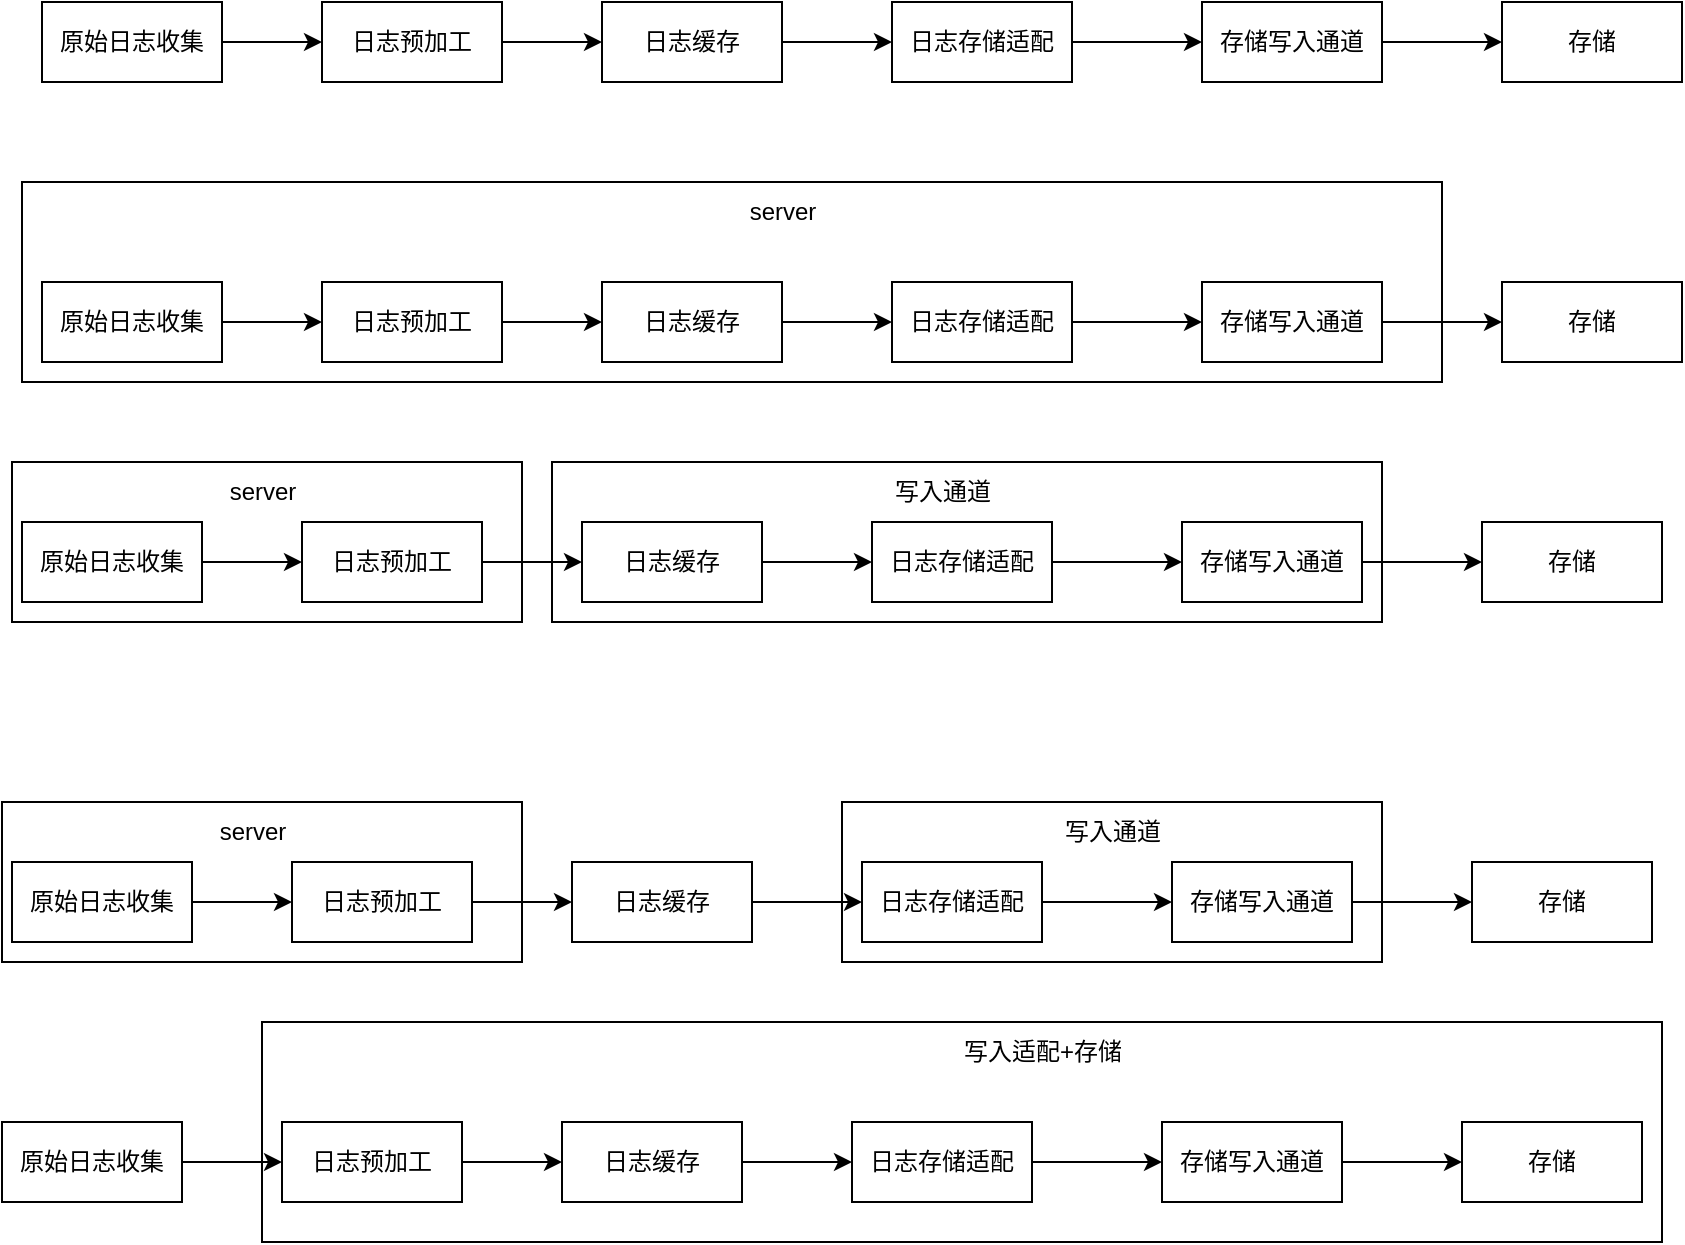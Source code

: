 <mxfile version="24.7.10">
  <diagram name="第 1 页" id="YfjnFncdKknPi8jD7Qkr">
    <mxGraphModel dx="1242" dy="785" grid="1" gridSize="10" guides="1" tooltips="1" connect="1" arrows="1" fold="1" page="1" pageScale="1" pageWidth="827" pageHeight="1169" math="0" shadow="0">
      <root>
        <mxCell id="0" />
        <mxCell id="1" parent="0" />
        <mxCell id="DD_p6ofPxQoDQTtxkQCP-1" value="" style="whiteSpace=wrap;html=1;" vertex="1" parent="1">
          <mxGeometry x="230" y="1270" width="700" height="110" as="geometry" />
        </mxCell>
        <mxCell id="DD_p6ofPxQoDQTtxkQCP-2" value="" style="whiteSpace=wrap;html=1;" vertex="1" parent="1">
          <mxGeometry x="520" y="1160" width="270" height="80" as="geometry" />
        </mxCell>
        <mxCell id="DD_p6ofPxQoDQTtxkQCP-3" value="" style="whiteSpace=wrap;html=1;" vertex="1" parent="1">
          <mxGeometry x="100" y="1160" width="260" height="80" as="geometry" />
        </mxCell>
        <mxCell id="DD_p6ofPxQoDQTtxkQCP-4" value="" style="whiteSpace=wrap;html=1;" vertex="1" parent="1">
          <mxGeometry x="375" y="990" width="415" height="80" as="geometry" />
        </mxCell>
        <mxCell id="DD_p6ofPxQoDQTtxkQCP-5" value="" style="whiteSpace=wrap;html=1;" vertex="1" parent="1">
          <mxGeometry x="105" y="990" width="255" height="80" as="geometry" />
        </mxCell>
        <mxCell id="DD_p6ofPxQoDQTtxkQCP-6" value="" style="whiteSpace=wrap;html=1;" vertex="1" parent="1">
          <mxGeometry x="110" y="850" width="710" height="100" as="geometry" />
        </mxCell>
        <mxCell id="DD_p6ofPxQoDQTtxkQCP-7" style="edgeStyle=orthogonalEdgeStyle;rounded=0;orthogonalLoop=1;jettySize=auto;html=1;exitX=1;exitY=0.5;exitDx=0;exitDy=0;entryX=0;entryY=0.5;entryDx=0;entryDy=0;" edge="1" parent="1" source="DD_p6ofPxQoDQTtxkQCP-8" target="DD_p6ofPxQoDQTtxkQCP-10">
          <mxGeometry relative="1" as="geometry" />
        </mxCell>
        <mxCell id="DD_p6ofPxQoDQTtxkQCP-8" value="原始日志收集" style="whiteSpace=wrap;html=1;" vertex="1" parent="1">
          <mxGeometry x="120" y="760" width="90" height="40" as="geometry" />
        </mxCell>
        <mxCell id="DD_p6ofPxQoDQTtxkQCP-9" style="edgeStyle=orthogonalEdgeStyle;rounded=0;orthogonalLoop=1;jettySize=auto;html=1;exitX=1;exitY=0.5;exitDx=0;exitDy=0;entryX=0;entryY=0.5;entryDx=0;entryDy=0;" edge="1" parent="1" source="DD_p6ofPxQoDQTtxkQCP-10" target="DD_p6ofPxQoDQTtxkQCP-12">
          <mxGeometry relative="1" as="geometry" />
        </mxCell>
        <mxCell id="DD_p6ofPxQoDQTtxkQCP-10" value="日志预加工" style="whiteSpace=wrap;html=1;" vertex="1" parent="1">
          <mxGeometry x="260" y="760" width="90" height="40" as="geometry" />
        </mxCell>
        <mxCell id="DD_p6ofPxQoDQTtxkQCP-11" style="edgeStyle=orthogonalEdgeStyle;rounded=0;orthogonalLoop=1;jettySize=auto;html=1;exitX=1;exitY=0.5;exitDx=0;exitDy=0;entryX=0;entryY=0.5;entryDx=0;entryDy=0;" edge="1" parent="1" source="DD_p6ofPxQoDQTtxkQCP-12" target="DD_p6ofPxQoDQTtxkQCP-14">
          <mxGeometry relative="1" as="geometry" />
        </mxCell>
        <mxCell id="DD_p6ofPxQoDQTtxkQCP-12" value="日志缓存" style="whiteSpace=wrap;html=1;" vertex="1" parent="1">
          <mxGeometry x="400" y="760" width="90" height="40" as="geometry" />
        </mxCell>
        <mxCell id="DD_p6ofPxQoDQTtxkQCP-13" style="edgeStyle=orthogonalEdgeStyle;rounded=0;orthogonalLoop=1;jettySize=auto;html=1;exitX=1;exitY=0.5;exitDx=0;exitDy=0;entryX=0;entryY=0.5;entryDx=0;entryDy=0;" edge="1" parent="1" source="DD_p6ofPxQoDQTtxkQCP-14" target="DD_p6ofPxQoDQTtxkQCP-16">
          <mxGeometry relative="1" as="geometry" />
        </mxCell>
        <mxCell id="DD_p6ofPxQoDQTtxkQCP-14" value="日志存储适配" style="whiteSpace=wrap;html=1;" vertex="1" parent="1">
          <mxGeometry x="545" y="760" width="90" height="40" as="geometry" />
        </mxCell>
        <mxCell id="DD_p6ofPxQoDQTtxkQCP-15" style="edgeStyle=orthogonalEdgeStyle;rounded=0;orthogonalLoop=1;jettySize=auto;html=1;exitX=1;exitY=0.5;exitDx=0;exitDy=0;entryX=0;entryY=0.5;entryDx=0;entryDy=0;" edge="1" parent="1" source="DD_p6ofPxQoDQTtxkQCP-16" target="DD_p6ofPxQoDQTtxkQCP-17">
          <mxGeometry relative="1" as="geometry" />
        </mxCell>
        <mxCell id="DD_p6ofPxQoDQTtxkQCP-16" value="存储写入通道" style="whiteSpace=wrap;html=1;" vertex="1" parent="1">
          <mxGeometry x="700" y="760" width="90" height="40" as="geometry" />
        </mxCell>
        <mxCell id="DD_p6ofPxQoDQTtxkQCP-17" value="存储" style="whiteSpace=wrap;html=1;" vertex="1" parent="1">
          <mxGeometry x="850" y="760" width="90" height="40" as="geometry" />
        </mxCell>
        <mxCell id="DD_p6ofPxQoDQTtxkQCP-18" style="edgeStyle=orthogonalEdgeStyle;rounded=0;orthogonalLoop=1;jettySize=auto;html=1;exitX=1;exitY=0.5;exitDx=0;exitDy=0;entryX=0;entryY=0.5;entryDx=0;entryDy=0;" edge="1" parent="1" source="DD_p6ofPxQoDQTtxkQCP-19" target="DD_p6ofPxQoDQTtxkQCP-21">
          <mxGeometry relative="1" as="geometry" />
        </mxCell>
        <mxCell id="DD_p6ofPxQoDQTtxkQCP-19" value="原始日志收集" style="whiteSpace=wrap;html=1;" vertex="1" parent="1">
          <mxGeometry x="120" y="900" width="90" height="40" as="geometry" />
        </mxCell>
        <mxCell id="DD_p6ofPxQoDQTtxkQCP-20" style="edgeStyle=orthogonalEdgeStyle;rounded=0;orthogonalLoop=1;jettySize=auto;html=1;exitX=1;exitY=0.5;exitDx=0;exitDy=0;entryX=0;entryY=0.5;entryDx=0;entryDy=0;" edge="1" parent="1" source="DD_p6ofPxQoDQTtxkQCP-21" target="DD_p6ofPxQoDQTtxkQCP-23">
          <mxGeometry relative="1" as="geometry" />
        </mxCell>
        <mxCell id="DD_p6ofPxQoDQTtxkQCP-21" value="日志预加工" style="whiteSpace=wrap;html=1;" vertex="1" parent="1">
          <mxGeometry x="260" y="900" width="90" height="40" as="geometry" />
        </mxCell>
        <mxCell id="DD_p6ofPxQoDQTtxkQCP-22" style="edgeStyle=orthogonalEdgeStyle;rounded=0;orthogonalLoop=1;jettySize=auto;html=1;exitX=1;exitY=0.5;exitDx=0;exitDy=0;entryX=0;entryY=0.5;entryDx=0;entryDy=0;" edge="1" parent="1" source="DD_p6ofPxQoDQTtxkQCP-23" target="DD_p6ofPxQoDQTtxkQCP-25">
          <mxGeometry relative="1" as="geometry" />
        </mxCell>
        <mxCell id="DD_p6ofPxQoDQTtxkQCP-23" value="日志缓存" style="whiteSpace=wrap;html=1;" vertex="1" parent="1">
          <mxGeometry x="400" y="900" width="90" height="40" as="geometry" />
        </mxCell>
        <mxCell id="DD_p6ofPxQoDQTtxkQCP-24" style="edgeStyle=orthogonalEdgeStyle;rounded=0;orthogonalLoop=1;jettySize=auto;html=1;exitX=1;exitY=0.5;exitDx=0;exitDy=0;entryX=0;entryY=0.5;entryDx=0;entryDy=0;" edge="1" parent="1" source="DD_p6ofPxQoDQTtxkQCP-25" target="DD_p6ofPxQoDQTtxkQCP-27">
          <mxGeometry relative="1" as="geometry" />
        </mxCell>
        <mxCell id="DD_p6ofPxQoDQTtxkQCP-25" value="日志存储适配" style="whiteSpace=wrap;html=1;" vertex="1" parent="1">
          <mxGeometry x="545" y="900" width="90" height="40" as="geometry" />
        </mxCell>
        <mxCell id="DD_p6ofPxQoDQTtxkQCP-26" style="edgeStyle=orthogonalEdgeStyle;rounded=0;orthogonalLoop=1;jettySize=auto;html=1;exitX=1;exitY=0.5;exitDx=0;exitDy=0;entryX=0;entryY=0.5;entryDx=0;entryDy=0;" edge="1" parent="1" source="DD_p6ofPxQoDQTtxkQCP-27" target="DD_p6ofPxQoDQTtxkQCP-28">
          <mxGeometry relative="1" as="geometry" />
        </mxCell>
        <mxCell id="DD_p6ofPxQoDQTtxkQCP-27" value="存储写入通道" style="whiteSpace=wrap;html=1;" vertex="1" parent="1">
          <mxGeometry x="700" y="900" width="90" height="40" as="geometry" />
        </mxCell>
        <mxCell id="DD_p6ofPxQoDQTtxkQCP-28" value="存储" style="whiteSpace=wrap;html=1;" vertex="1" parent="1">
          <mxGeometry x="850" y="900" width="90" height="40" as="geometry" />
        </mxCell>
        <mxCell id="DD_p6ofPxQoDQTtxkQCP-29" value="server" style="text;html=1;align=center;verticalAlign=middle;resizable=0;points=[];autosize=1;strokeColor=none;fillColor=none;" vertex="1" parent="1">
          <mxGeometry x="460" y="850" width="60" height="30" as="geometry" />
        </mxCell>
        <mxCell id="DD_p6ofPxQoDQTtxkQCP-30" style="edgeStyle=orthogonalEdgeStyle;rounded=0;orthogonalLoop=1;jettySize=auto;html=1;exitX=1;exitY=0.5;exitDx=0;exitDy=0;entryX=0;entryY=0.5;entryDx=0;entryDy=0;" edge="1" parent="1" source="DD_p6ofPxQoDQTtxkQCP-31" target="DD_p6ofPxQoDQTtxkQCP-33">
          <mxGeometry relative="1" as="geometry" />
        </mxCell>
        <mxCell id="DD_p6ofPxQoDQTtxkQCP-31" value="原始日志收集" style="whiteSpace=wrap;html=1;" vertex="1" parent="1">
          <mxGeometry x="110" y="1020" width="90" height="40" as="geometry" />
        </mxCell>
        <mxCell id="DD_p6ofPxQoDQTtxkQCP-32" style="edgeStyle=orthogonalEdgeStyle;rounded=0;orthogonalLoop=1;jettySize=auto;html=1;exitX=1;exitY=0.5;exitDx=0;exitDy=0;entryX=0;entryY=0.5;entryDx=0;entryDy=0;" edge="1" parent="1" source="DD_p6ofPxQoDQTtxkQCP-33" target="DD_p6ofPxQoDQTtxkQCP-35">
          <mxGeometry relative="1" as="geometry" />
        </mxCell>
        <mxCell id="DD_p6ofPxQoDQTtxkQCP-33" value="日志预加工" style="whiteSpace=wrap;html=1;" vertex="1" parent="1">
          <mxGeometry x="250" y="1020" width="90" height="40" as="geometry" />
        </mxCell>
        <mxCell id="DD_p6ofPxQoDQTtxkQCP-34" style="edgeStyle=orthogonalEdgeStyle;rounded=0;orthogonalLoop=1;jettySize=auto;html=1;exitX=1;exitY=0.5;exitDx=0;exitDy=0;entryX=0;entryY=0.5;entryDx=0;entryDy=0;" edge="1" parent="1" source="DD_p6ofPxQoDQTtxkQCP-35" target="DD_p6ofPxQoDQTtxkQCP-37">
          <mxGeometry relative="1" as="geometry" />
        </mxCell>
        <mxCell id="DD_p6ofPxQoDQTtxkQCP-35" value="日志缓存" style="whiteSpace=wrap;html=1;" vertex="1" parent="1">
          <mxGeometry x="390" y="1020" width="90" height="40" as="geometry" />
        </mxCell>
        <mxCell id="DD_p6ofPxQoDQTtxkQCP-36" style="edgeStyle=orthogonalEdgeStyle;rounded=0;orthogonalLoop=1;jettySize=auto;html=1;exitX=1;exitY=0.5;exitDx=0;exitDy=0;entryX=0;entryY=0.5;entryDx=0;entryDy=0;" edge="1" parent="1" source="DD_p6ofPxQoDQTtxkQCP-37" target="DD_p6ofPxQoDQTtxkQCP-39">
          <mxGeometry relative="1" as="geometry" />
        </mxCell>
        <mxCell id="DD_p6ofPxQoDQTtxkQCP-37" value="日志存储适配" style="whiteSpace=wrap;html=1;" vertex="1" parent="1">
          <mxGeometry x="535" y="1020" width="90" height="40" as="geometry" />
        </mxCell>
        <mxCell id="DD_p6ofPxQoDQTtxkQCP-38" style="edgeStyle=orthogonalEdgeStyle;rounded=0;orthogonalLoop=1;jettySize=auto;html=1;exitX=1;exitY=0.5;exitDx=0;exitDy=0;entryX=0;entryY=0.5;entryDx=0;entryDy=0;" edge="1" parent="1" source="DD_p6ofPxQoDQTtxkQCP-39" target="DD_p6ofPxQoDQTtxkQCP-40">
          <mxGeometry relative="1" as="geometry" />
        </mxCell>
        <mxCell id="DD_p6ofPxQoDQTtxkQCP-39" value="存储写入通道" style="whiteSpace=wrap;html=1;" vertex="1" parent="1">
          <mxGeometry x="690" y="1020" width="90" height="40" as="geometry" />
        </mxCell>
        <mxCell id="DD_p6ofPxQoDQTtxkQCP-40" value="存储" style="whiteSpace=wrap;html=1;" vertex="1" parent="1">
          <mxGeometry x="840" y="1020" width="90" height="40" as="geometry" />
        </mxCell>
        <mxCell id="DD_p6ofPxQoDQTtxkQCP-41" value="server" style="text;html=1;align=center;verticalAlign=middle;resizable=0;points=[];autosize=1;strokeColor=none;fillColor=none;" vertex="1" parent="1">
          <mxGeometry x="200" y="990" width="60" height="30" as="geometry" />
        </mxCell>
        <mxCell id="DD_p6ofPxQoDQTtxkQCP-42" value="写入通道" style="text;html=1;align=center;verticalAlign=middle;resizable=0;points=[];autosize=1;strokeColor=none;fillColor=none;" vertex="1" parent="1">
          <mxGeometry x="535" y="990" width="70" height="30" as="geometry" />
        </mxCell>
        <mxCell id="DD_p6ofPxQoDQTtxkQCP-43" style="edgeStyle=orthogonalEdgeStyle;rounded=0;orthogonalLoop=1;jettySize=auto;html=1;exitX=1;exitY=0.5;exitDx=0;exitDy=0;entryX=0;entryY=0.5;entryDx=0;entryDy=0;" edge="1" parent="1" source="DD_p6ofPxQoDQTtxkQCP-44" target="DD_p6ofPxQoDQTtxkQCP-46">
          <mxGeometry relative="1" as="geometry" />
        </mxCell>
        <mxCell id="DD_p6ofPxQoDQTtxkQCP-44" value="原始日志收集" style="whiteSpace=wrap;html=1;" vertex="1" parent="1">
          <mxGeometry x="105" y="1190" width="90" height="40" as="geometry" />
        </mxCell>
        <mxCell id="DD_p6ofPxQoDQTtxkQCP-45" style="edgeStyle=orthogonalEdgeStyle;rounded=0;orthogonalLoop=1;jettySize=auto;html=1;exitX=1;exitY=0.5;exitDx=0;exitDy=0;entryX=0;entryY=0.5;entryDx=0;entryDy=0;" edge="1" parent="1" source="DD_p6ofPxQoDQTtxkQCP-46" target="DD_p6ofPxQoDQTtxkQCP-48">
          <mxGeometry relative="1" as="geometry" />
        </mxCell>
        <mxCell id="DD_p6ofPxQoDQTtxkQCP-46" value="日志预加工" style="whiteSpace=wrap;html=1;" vertex="1" parent="1">
          <mxGeometry x="245" y="1190" width="90" height="40" as="geometry" />
        </mxCell>
        <mxCell id="DD_p6ofPxQoDQTtxkQCP-47" style="edgeStyle=orthogonalEdgeStyle;rounded=0;orthogonalLoop=1;jettySize=auto;html=1;exitX=1;exitY=0.5;exitDx=0;exitDy=0;entryX=0;entryY=0.5;entryDx=0;entryDy=0;" edge="1" parent="1" source="DD_p6ofPxQoDQTtxkQCP-48" target="DD_p6ofPxQoDQTtxkQCP-50">
          <mxGeometry relative="1" as="geometry" />
        </mxCell>
        <mxCell id="DD_p6ofPxQoDQTtxkQCP-48" value="日志缓存" style="whiteSpace=wrap;html=1;" vertex="1" parent="1">
          <mxGeometry x="385" y="1190" width="90" height="40" as="geometry" />
        </mxCell>
        <mxCell id="DD_p6ofPxQoDQTtxkQCP-49" style="edgeStyle=orthogonalEdgeStyle;rounded=0;orthogonalLoop=1;jettySize=auto;html=1;exitX=1;exitY=0.5;exitDx=0;exitDy=0;entryX=0;entryY=0.5;entryDx=0;entryDy=0;" edge="1" parent="1" source="DD_p6ofPxQoDQTtxkQCP-50" target="DD_p6ofPxQoDQTtxkQCP-52">
          <mxGeometry relative="1" as="geometry" />
        </mxCell>
        <mxCell id="DD_p6ofPxQoDQTtxkQCP-50" value="日志存储适配" style="whiteSpace=wrap;html=1;" vertex="1" parent="1">
          <mxGeometry x="530" y="1190" width="90" height="40" as="geometry" />
        </mxCell>
        <mxCell id="DD_p6ofPxQoDQTtxkQCP-51" style="edgeStyle=orthogonalEdgeStyle;rounded=0;orthogonalLoop=1;jettySize=auto;html=1;exitX=1;exitY=0.5;exitDx=0;exitDy=0;entryX=0;entryY=0.5;entryDx=0;entryDy=0;" edge="1" parent="1" source="DD_p6ofPxQoDQTtxkQCP-52" target="DD_p6ofPxQoDQTtxkQCP-53">
          <mxGeometry relative="1" as="geometry" />
        </mxCell>
        <mxCell id="DD_p6ofPxQoDQTtxkQCP-52" value="存储写入通道" style="whiteSpace=wrap;html=1;" vertex="1" parent="1">
          <mxGeometry x="685" y="1190" width="90" height="40" as="geometry" />
        </mxCell>
        <mxCell id="DD_p6ofPxQoDQTtxkQCP-53" value="存储" style="whiteSpace=wrap;html=1;" vertex="1" parent="1">
          <mxGeometry x="835" y="1190" width="90" height="40" as="geometry" />
        </mxCell>
        <mxCell id="DD_p6ofPxQoDQTtxkQCP-54" value="server" style="text;html=1;align=center;verticalAlign=middle;resizable=0;points=[];autosize=1;strokeColor=none;fillColor=none;" vertex="1" parent="1">
          <mxGeometry x="195" y="1160" width="60" height="30" as="geometry" />
        </mxCell>
        <mxCell id="DD_p6ofPxQoDQTtxkQCP-55" value="写入通道" style="text;html=1;align=center;verticalAlign=middle;resizable=0;points=[];autosize=1;strokeColor=none;fillColor=none;" vertex="1" parent="1">
          <mxGeometry x="620" y="1160" width="70" height="30" as="geometry" />
        </mxCell>
        <mxCell id="DD_p6ofPxQoDQTtxkQCP-56" style="edgeStyle=orthogonalEdgeStyle;rounded=0;orthogonalLoop=1;jettySize=auto;html=1;exitX=1;exitY=0.5;exitDx=0;exitDy=0;entryX=0;entryY=0.5;entryDx=0;entryDy=0;" edge="1" parent="1" source="DD_p6ofPxQoDQTtxkQCP-57" target="DD_p6ofPxQoDQTtxkQCP-59">
          <mxGeometry relative="1" as="geometry" />
        </mxCell>
        <mxCell id="DD_p6ofPxQoDQTtxkQCP-57" value="原始日志收集" style="whiteSpace=wrap;html=1;" vertex="1" parent="1">
          <mxGeometry x="100" y="1320" width="90" height="40" as="geometry" />
        </mxCell>
        <mxCell id="DD_p6ofPxQoDQTtxkQCP-58" style="edgeStyle=orthogonalEdgeStyle;rounded=0;orthogonalLoop=1;jettySize=auto;html=1;exitX=1;exitY=0.5;exitDx=0;exitDy=0;entryX=0;entryY=0.5;entryDx=0;entryDy=0;" edge="1" parent="1" source="DD_p6ofPxQoDQTtxkQCP-59" target="DD_p6ofPxQoDQTtxkQCP-61">
          <mxGeometry relative="1" as="geometry" />
        </mxCell>
        <mxCell id="DD_p6ofPxQoDQTtxkQCP-59" value="日志预加工" style="whiteSpace=wrap;html=1;" vertex="1" parent="1">
          <mxGeometry x="240" y="1320" width="90" height="40" as="geometry" />
        </mxCell>
        <mxCell id="DD_p6ofPxQoDQTtxkQCP-60" style="edgeStyle=orthogonalEdgeStyle;rounded=0;orthogonalLoop=1;jettySize=auto;html=1;exitX=1;exitY=0.5;exitDx=0;exitDy=0;entryX=0;entryY=0.5;entryDx=0;entryDy=0;" edge="1" parent="1" source="DD_p6ofPxQoDQTtxkQCP-61" target="DD_p6ofPxQoDQTtxkQCP-63">
          <mxGeometry relative="1" as="geometry" />
        </mxCell>
        <mxCell id="DD_p6ofPxQoDQTtxkQCP-61" value="日志缓存" style="whiteSpace=wrap;html=1;" vertex="1" parent="1">
          <mxGeometry x="380" y="1320" width="90" height="40" as="geometry" />
        </mxCell>
        <mxCell id="DD_p6ofPxQoDQTtxkQCP-62" style="edgeStyle=orthogonalEdgeStyle;rounded=0;orthogonalLoop=1;jettySize=auto;html=1;exitX=1;exitY=0.5;exitDx=0;exitDy=0;entryX=0;entryY=0.5;entryDx=0;entryDy=0;" edge="1" parent="1" source="DD_p6ofPxQoDQTtxkQCP-63" target="DD_p6ofPxQoDQTtxkQCP-65">
          <mxGeometry relative="1" as="geometry" />
        </mxCell>
        <mxCell id="DD_p6ofPxQoDQTtxkQCP-63" value="日志存储适配" style="whiteSpace=wrap;html=1;" vertex="1" parent="1">
          <mxGeometry x="525" y="1320" width="90" height="40" as="geometry" />
        </mxCell>
        <mxCell id="DD_p6ofPxQoDQTtxkQCP-64" style="edgeStyle=orthogonalEdgeStyle;rounded=0;orthogonalLoop=1;jettySize=auto;html=1;exitX=1;exitY=0.5;exitDx=0;exitDy=0;entryX=0;entryY=0.5;entryDx=0;entryDy=0;" edge="1" parent="1" source="DD_p6ofPxQoDQTtxkQCP-65" target="DD_p6ofPxQoDQTtxkQCP-66">
          <mxGeometry relative="1" as="geometry" />
        </mxCell>
        <mxCell id="DD_p6ofPxQoDQTtxkQCP-65" value="存储写入通道" style="whiteSpace=wrap;html=1;" vertex="1" parent="1">
          <mxGeometry x="680" y="1320" width="90" height="40" as="geometry" />
        </mxCell>
        <mxCell id="DD_p6ofPxQoDQTtxkQCP-66" value="存储" style="whiteSpace=wrap;html=1;" vertex="1" parent="1">
          <mxGeometry x="830" y="1320" width="90" height="40" as="geometry" />
        </mxCell>
        <mxCell id="DD_p6ofPxQoDQTtxkQCP-67" value="写入适配+存储" style="text;html=1;align=center;verticalAlign=middle;resizable=0;points=[];autosize=1;strokeColor=none;fillColor=none;" vertex="1" parent="1">
          <mxGeometry x="570" y="1270" width="100" height="30" as="geometry" />
        </mxCell>
      </root>
    </mxGraphModel>
  </diagram>
</mxfile>
